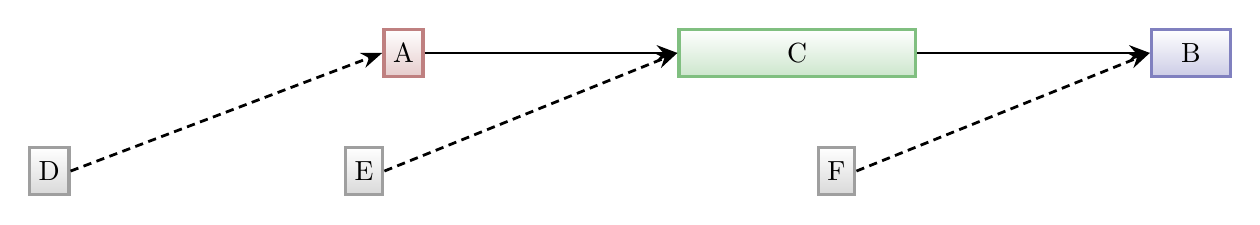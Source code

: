 \begin{tikzpicture}
[
basic/.style={
% The shape:
rectangle,
% The size:
minimum height=6mm,
% The border:
very thick,
draw=red!50!black!50, % 50% red and 50% black,
% and that mixed with 50% white
% The filling:
top color=white, % a shading that is white at the top...
bottom color=red!50!black!20, % and something else at the bottom
},
proof/.style={
% The shape:
rectangle,
% The size:
minimum height=6mm,
% The border:
very thick,
draw=gray!50!black!50, % 50% red and 50% black,
% and that mixed with 50% white
% The filling:
top color=white, % a shading that is white at the top...
bottom color=gray!50!black!20, % and something else at the bottom
},
adapter/.style={
% The shape:
rectangle,
% The size:
minimum width=3cm,
minimum height=6mm,
% The border:
very thick,
draw=green!50!black!50, % 50% red and 50% black,
% and that mixed with 50% white
% The filling:
top color=white, % a shading that is white at the top...
bottom color=green!50!black!20, % and something else at the bottom
},
decorator/.style={
% The shape:
rectangle,
% The size:
minimum width=1cm,
minimum height=6mm,
% The border:
very thick,
draw=blue!50!black!50, % 50% red and 50% black,
% and that mixed with 50% white
% The filling:
top color=white, % a shading that is white at the top...
bottom color=blue!50!black!20, % and something else at the bottom
}
]
    \node[below, align=justify, basic] (a) at (2.5, 0) {A};
    \node[below, align=justify, decorator] (c) at (12.5, 0) {B};
    \node[below, align=justify, adapter] (b) at (7.5, 0) {C};
    \node[below, align=justify, proof] (d1) at (-2, -1.5) {D};
    \node[below, align=justify, proof] (d2) at (2, -1.5) {E};
    \node[below, align=justify, proof] (d3) at (8, -1.5) {F};
    \draw[-{Stealth[black]}, line width=1pt] (a.east) -- (b.west);
    \draw[-{Stealth[black]}, line width=1pt] (b.east) -- (c.west);
    \draw[-{Stealth[black]}, line width=1pt, densely dashed] (d1.east) -- (a.west);
    \draw[-{Stealth[black]}, line width=1pt, densely dashed] (d2.east) -- (b.west);
    \draw[-{Stealth[black]}, line width=1pt, densely dashed] (d3.east) -- (c.west);
\end{tikzpicture}